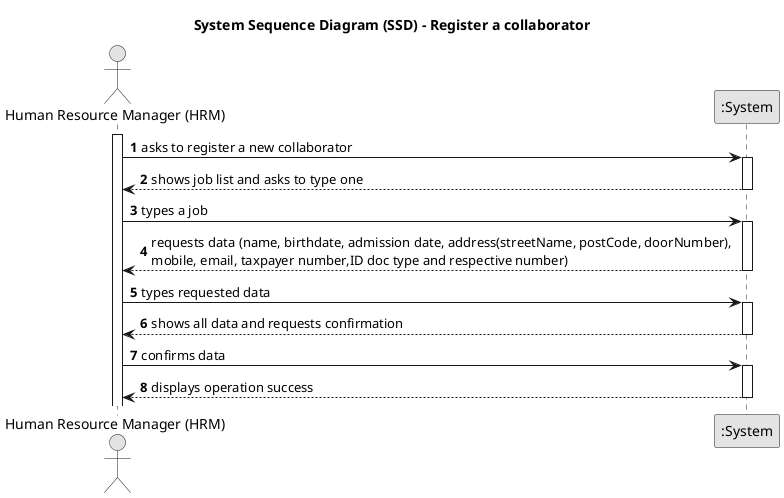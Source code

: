 @startuml
skinparam monochrome true
skinparam packageStyle rectangle
skinparam shadowing false

title System Sequence Diagram (SSD) - Register a collaborator

autonumber

actor "Human Resource Manager (HRM)" as HRM
participant ":System" as System

activate HRM

    HRM -> System : asks to register a new collaborator
    activate System

    System --> HRM : shows job list and asks to type one
    deactivate System

    HRM -> System :  types a job
    activate System

    System --> HRM : requests data (name, birthdate, admission date, address(streetName, postCode, doorNumber), \nmobile, email, taxpayer number,ID doc type and respective number)
    deactivate System

    HRM -> System : types requested data
    activate System

    System --> HRM : shows all data and requests confirmation
    deactivate System

    HRM -> System : confirms data
    activate System

    System --> HRM : displays operation success
    deactivate System

@enduml